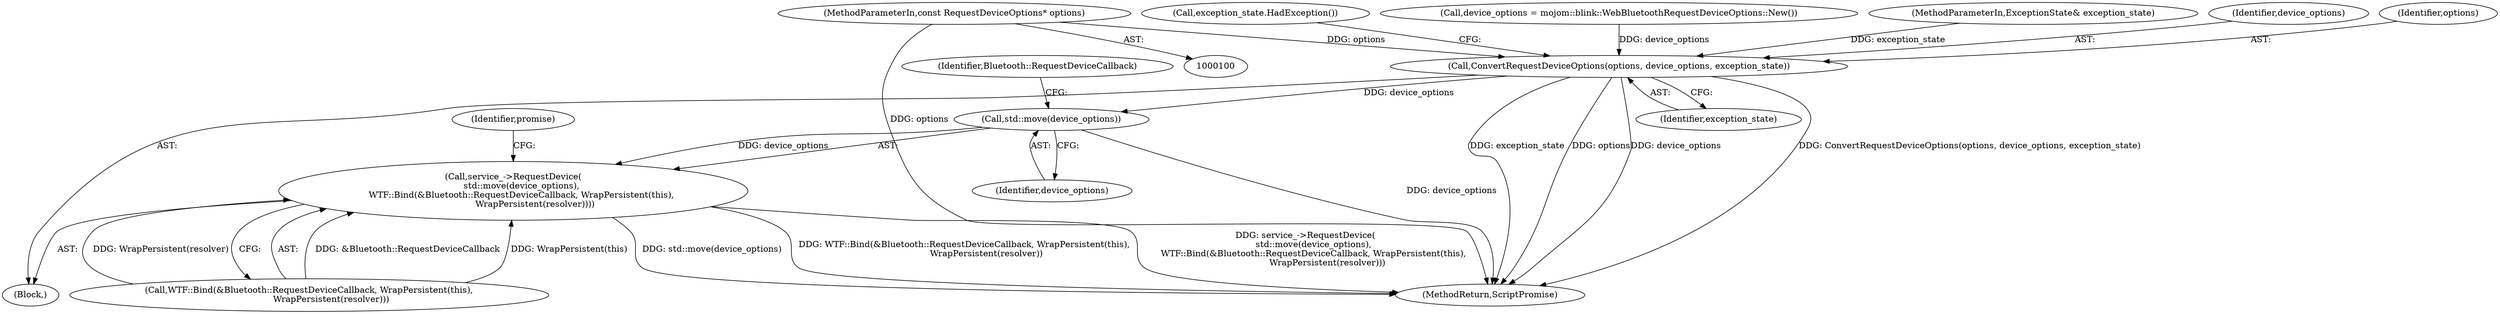 digraph "0_Chrome_62154472bd2c43e1790dd1bd8a527c1db9118d88_4@pointer" {
"1000102" [label="(MethodParameterIn,const RequestDeviceOptions* options)"];
"1000171" [label="(Call,ConvertRequestDeviceOptions(options, device_options, exception_state))"];
"1000195" [label="(Call,std::move(device_options))"];
"1000194" [label="(Call,service_->RequestDevice(\n      std::move(device_options),\n      WTF::Bind(&Bluetooth::RequestDeviceCallback, WrapPersistent(this),\n                WrapPersistent(resolver))))"];
"1000104" [label="(Block,)"];
"1000173" [label="(Identifier,device_options)"];
"1000206" [label="(MethodReturn,ScriptPromise)"];
"1000102" [label="(MethodParameterIn,const RequestDeviceOptions* options)"];
"1000199" [label="(Identifier,Bluetooth::RequestDeviceCallback)"];
"1000172" [label="(Identifier,options)"];
"1000174" [label="(Identifier,exception_state)"];
"1000176" [label="(Call,exception_state.HadException())"];
"1000205" [label="(Identifier,promise)"];
"1000168" [label="(Call,device_options = mojom::blink::WebBluetoothRequestDeviceOptions::New())"];
"1000197" [label="(Call,WTF::Bind(&Bluetooth::RequestDeviceCallback, WrapPersistent(this),\n                WrapPersistent(resolver)))"];
"1000195" [label="(Call,std::move(device_options))"];
"1000103" [label="(MethodParameterIn,ExceptionState& exception_state)"];
"1000171" [label="(Call,ConvertRequestDeviceOptions(options, device_options, exception_state))"];
"1000196" [label="(Identifier,device_options)"];
"1000194" [label="(Call,service_->RequestDevice(\n      std::move(device_options),\n      WTF::Bind(&Bluetooth::RequestDeviceCallback, WrapPersistent(this),\n                WrapPersistent(resolver))))"];
"1000102" -> "1000100"  [label="AST: "];
"1000102" -> "1000206"  [label="DDG: options"];
"1000102" -> "1000171"  [label="DDG: options"];
"1000171" -> "1000104"  [label="AST: "];
"1000171" -> "1000174"  [label="CFG: "];
"1000172" -> "1000171"  [label="AST: "];
"1000173" -> "1000171"  [label="AST: "];
"1000174" -> "1000171"  [label="AST: "];
"1000176" -> "1000171"  [label="CFG: "];
"1000171" -> "1000206"  [label="DDG: options"];
"1000171" -> "1000206"  [label="DDG: device_options"];
"1000171" -> "1000206"  [label="DDG: ConvertRequestDeviceOptions(options, device_options, exception_state)"];
"1000171" -> "1000206"  [label="DDG: exception_state"];
"1000168" -> "1000171"  [label="DDG: device_options"];
"1000103" -> "1000171"  [label="DDG: exception_state"];
"1000171" -> "1000195"  [label="DDG: device_options"];
"1000195" -> "1000194"  [label="AST: "];
"1000195" -> "1000196"  [label="CFG: "];
"1000196" -> "1000195"  [label="AST: "];
"1000199" -> "1000195"  [label="CFG: "];
"1000195" -> "1000206"  [label="DDG: device_options"];
"1000195" -> "1000194"  [label="DDG: device_options"];
"1000194" -> "1000104"  [label="AST: "];
"1000194" -> "1000197"  [label="CFG: "];
"1000197" -> "1000194"  [label="AST: "];
"1000205" -> "1000194"  [label="CFG: "];
"1000194" -> "1000206"  [label="DDG: WTF::Bind(&Bluetooth::RequestDeviceCallback, WrapPersistent(this),\n                WrapPersistent(resolver))"];
"1000194" -> "1000206"  [label="DDG: service_->RequestDevice(\n      std::move(device_options),\n      WTF::Bind(&Bluetooth::RequestDeviceCallback, WrapPersistent(this),\n                WrapPersistent(resolver)))"];
"1000194" -> "1000206"  [label="DDG: std::move(device_options)"];
"1000197" -> "1000194"  [label="DDG: &Bluetooth::RequestDeviceCallback"];
"1000197" -> "1000194"  [label="DDG: WrapPersistent(this)"];
"1000197" -> "1000194"  [label="DDG: WrapPersistent(resolver)"];
}
